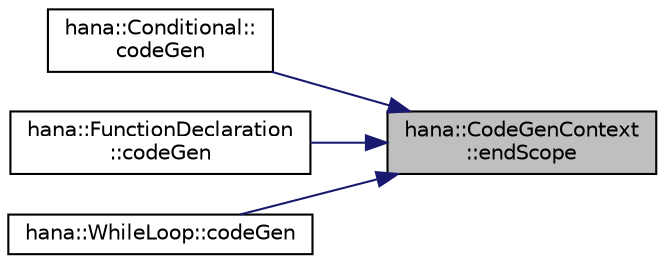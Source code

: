 digraph "hana::CodeGenContext::endScope"
{
 // LATEX_PDF_SIZE
  edge [fontname="Helvetica",fontsize="10",labelfontname="Helvetica",labelfontsize="10"];
  node [fontname="Helvetica",fontsize="10",shape=record];
  rankdir="RL";
  Node1 [label="hana::CodeGenContext\l::endScope",height=0.2,width=0.4,color="black", fillcolor="grey75", style="filled", fontcolor="black",tooltip=" "];
  Node1 -> Node2 [dir="back",color="midnightblue",fontsize="10",style="solid",fontname="Helvetica"];
  Node2 [label="hana::Conditional::\lcodeGen",height=0.2,width=0.4,color="black", fillcolor="white", style="filled",URL="$classhana_1_1_conditional.html#a9937dfeb06f0fbfa156817b46becb81f",tooltip=" "];
  Node1 -> Node3 [dir="back",color="midnightblue",fontsize="10",style="solid",fontname="Helvetica"];
  Node3 [label="hana::FunctionDeclaration\l::codeGen",height=0.2,width=0.4,color="black", fillcolor="white", style="filled",URL="$classhana_1_1_function_declaration.html#a341ed4c60e3f1045f6b32be6b3702533",tooltip=" "];
  Node1 -> Node4 [dir="back",color="midnightblue",fontsize="10",style="solid",fontname="Helvetica"];
  Node4 [label="hana::WhileLoop::codeGen",height=0.2,width=0.4,color="black", fillcolor="white", style="filled",URL="$classhana_1_1_while_loop.html#af7c3db36141b762286cde2471cc2d390",tooltip=" "];
}

